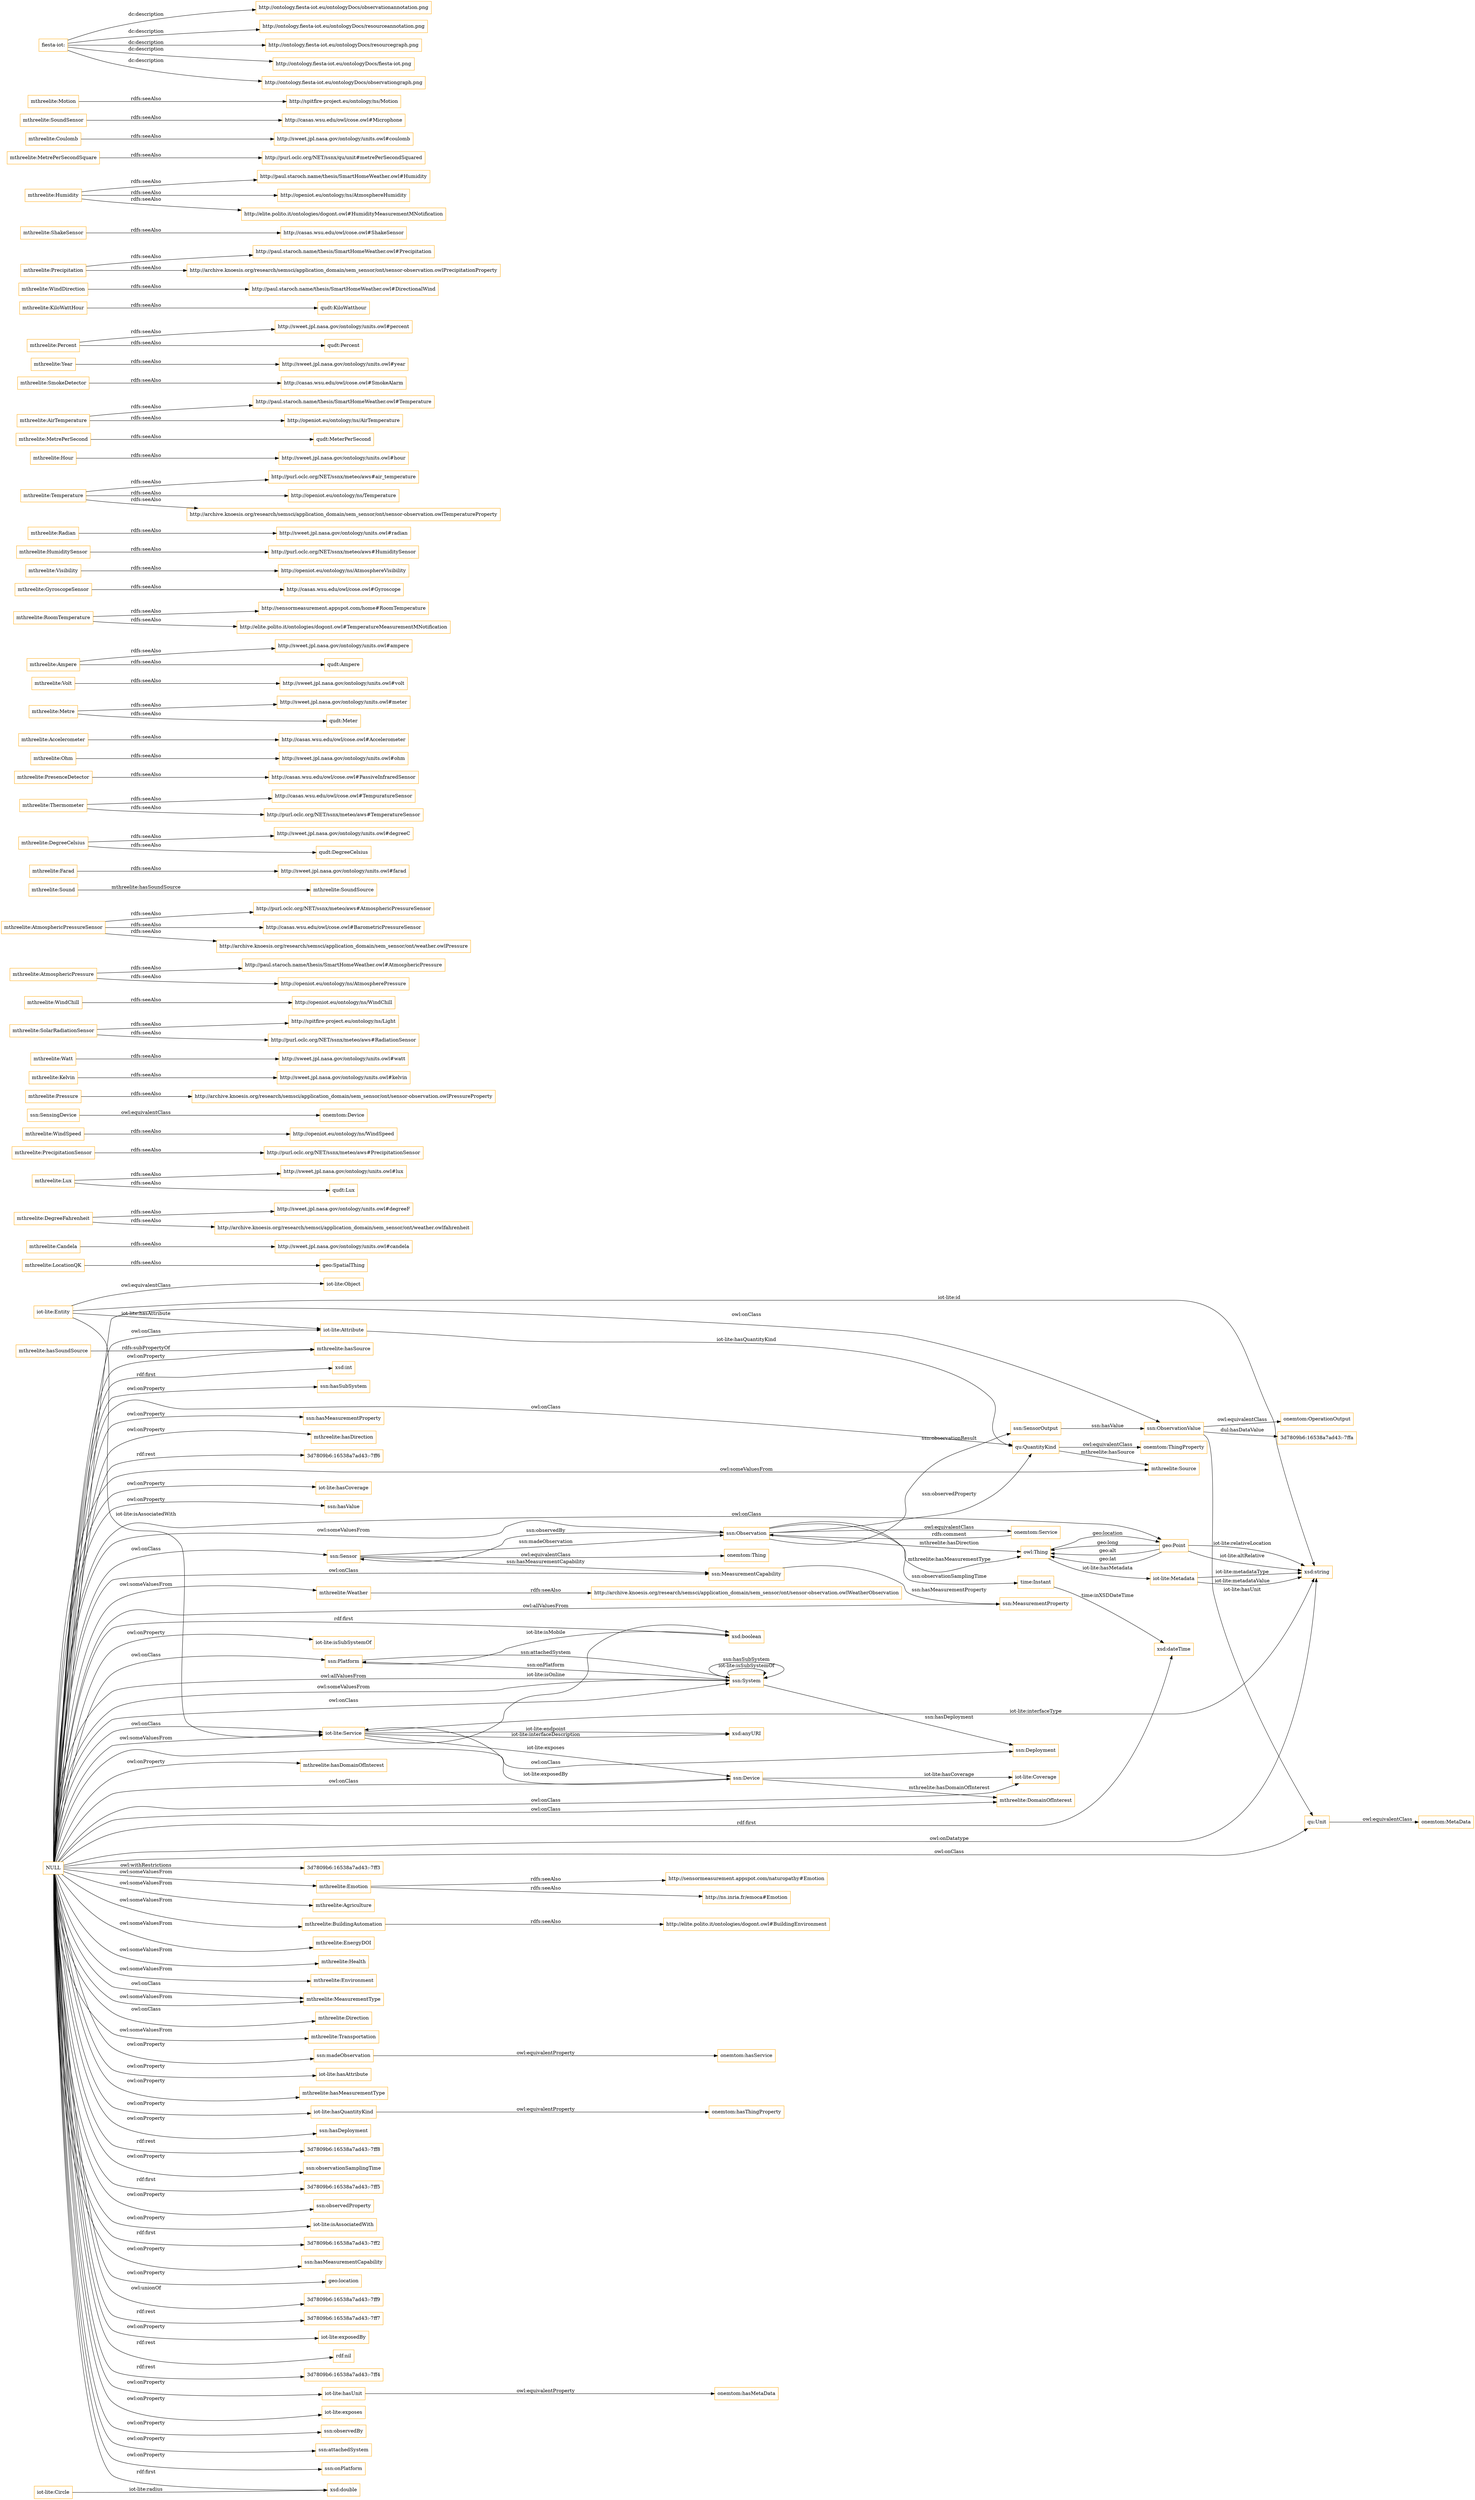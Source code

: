 digraph ar2dtool_diagram { 
rankdir=LR;
size="1501"
node [shape = rectangle, color="orange"]; "iot-lite:Attribute" "mthreelite:LocationQK" "mthreelite:Candela" "mthreelite:DegreeFahrenheit" "mthreelite:Lux" "mthreelite:Weather" "onemtom:MetaData" "mthreelite:PrecipitationSensor" "mthreelite:WindSpeed" "ssn:SensingDevice" "ssn:Platform" "mthreelite:Pressure" "mthreelite:Kelvin" "mthreelite:Watt" "ssn:Deployment" "mthreelite:SolarRadiationSensor" "mthreelite:WindChill" "onemtom:Thing" "ssn:Sensor" "iot-lite:Service" "ssn:SensorOutput" "ssn:Device" "mthreelite:AtmosphericPressure" "geo:Point" "mthreelite:AtmosphericPressureSensor" "qu:QuantityKind" "mthreelite:SoundSource" "mthreelite:Farad" "onemtom:ThingProperty" "mthreelite:DegreeCelsius" "mthreelite:Thermometer" "mthreelite:PresenceDetector" "mthreelite:Ohm" "onemtom:Device" "mthreelite:Accelerometer" "mthreelite:Metre" "mthreelite:Volt" "mthreelite:Ampere" "ssn:ObservationValue" "mthreelite:RoomTemperature" "mthreelite:GyroscopeSensor" "ssn:MeasurementProperty" "onemtom:OperationOutput" "mthreelite:Emotion" "time:Instant" "mthreelite:Visibility" "ssn:Observation" "mthreelite:Agriculture" "mthreelite:HumiditySensor" "mthreelite:Radian" "iot-lite:Metadata" "ssn:System" "mthreelite:Temperature" "mthreelite:Hour" "mthreelite:BuildingAutomation" "mthreelite:MetrePerSecond" "mthreelite:AirTemperature" "mthreelite:SmokeDetector" "mthreelite:Year" "mthreelite:EnergyDOI" "mthreelite:Sound" "mthreelite:Percent" "mthreelite:Health" "mthreelite:KiloWattHour" "mthreelite:WindDirection" "mthreelite:Precipitation" "mthreelite:Environment" "mthreelite:DomainOfInterest" "mthreelite:ShakeSensor" "mthreelite:Humidity" "iot-lite:Object" "mthreelite:MetrePerSecondSquare" "mthreelite:Coulomb" "mthreelite:MeasurementType" "ssn:MeasurementCapability" "mthreelite:Direction" "iot-lite:Coverage" "mthreelite:Transportation" "qu:Unit" "onemtom:Service" "mthreelite:Source" "mthreelite:SoundSensor" "mthreelite:Motion" "iot-lite:Entity" "iot-lite:Circle" ; /*classes style*/
	"mthreelite:WindSpeed" -> "http://openiot.eu/ontology/ns/WindSpeed" [ label = "rdfs:seeAlso" ];
	"mthreelite:DegreeCelsius" -> "http://sweet.jpl.nasa.gov/ontology/units.owl#degreeC" [ label = "rdfs:seeAlso" ];
	"mthreelite:DegreeCelsius" -> "qudt:DegreeCelsius" [ label = "rdfs:seeAlso" ];
	"ssn:SensingDevice" -> "onemtom:Device" [ label = "owl:equivalentClass" ];
	"mthreelite:Accelerometer" -> "http://casas.wsu.edu/owl/cose.owl#Accelerometer" [ label = "rdfs:seeAlso" ];
	"mthreelite:Kelvin" -> "http://sweet.jpl.nasa.gov/ontology/units.owl#kelvin" [ label = "rdfs:seeAlso" ];
	"mthreelite:Visibility" -> "http://openiot.eu/ontology/ns/AtmosphereVisibility" [ label = "rdfs:seeAlso" ];
	"mthreelite:Farad" -> "http://sweet.jpl.nasa.gov/ontology/units.owl#farad" [ label = "rdfs:seeAlso" ];
	"mthreelite:Ohm" -> "http://sweet.jpl.nasa.gov/ontology/units.owl#ohm" [ label = "rdfs:seeAlso" ];
	"mthreelite:Motion" -> "http://spitfire-project.eu/ontology/ns/Motion" [ label = "rdfs:seeAlso" ];
	"mthreelite:Hour" -> "http://sweet.jpl.nasa.gov/ontology/units.owl#hour" [ label = "rdfs:seeAlso" ];
	"mthreelite:LocationQK" -> "geo:SpatialThing" [ label = "rdfs:seeAlso" ];
	"mthreelite:HumiditySensor" -> "http://purl.oclc.org/NET/ssnx/meteo/aws#HumiditySensor" [ label = "rdfs:seeAlso" ];
	"ssn:madeObservation" -> "onemtom:hasService" [ label = "owl:equivalentProperty" ];
	"mthreelite:Percent" -> "http://sweet.jpl.nasa.gov/ontology/units.owl#percent" [ label = "rdfs:seeAlso" ];
	"mthreelite:Percent" -> "qudt:Percent" [ label = "rdfs:seeAlso" ];
	"mthreelite:Candela" -> "http://sweet.jpl.nasa.gov/ontology/units.owl#candela" [ label = "rdfs:seeAlso" ];
	"mthreelite:Weather" -> "http://archive.knoesis.org/research/semsci/application_domain/sem_sensor/ont/sensor-observation.owlWeatherObservation" [ label = "rdfs:seeAlso" ];
	"mthreelite:WindDirection" -> "http://paul.staroch.name/thesis/SmartHomeWeather.owl#DirectionalWind" [ label = "rdfs:seeAlso" ];
	"mthreelite:Pressure" -> "http://archive.knoesis.org/research/semsci/application_domain/sem_sensor/ont/sensor-observation.owlPressureProperty" [ label = "rdfs:seeAlso" ];
	"mthreelite:PresenceDetector" -> "http://casas.wsu.edu/owl/cose.owl#PassiveInfraredSensor" [ label = "rdfs:seeAlso" ];
	"mthreelite:Humidity" -> "http://paul.staroch.name/thesis/SmartHomeWeather.owl#Humidity" [ label = "rdfs:seeAlso" ];
	"mthreelite:Humidity" -> "http://openiot.eu/ontology/ns/AtmosphereHumidity" [ label = "rdfs:seeAlso" ];
	"mthreelite:Humidity" -> "http://elite.polito.it/ontologies/dogont.owl#HumidityMeasurementMNotification" [ label = "rdfs:seeAlso" ];
	"mthreelite:Watt" -> "http://sweet.jpl.nasa.gov/ontology/units.owl#watt" [ label = "rdfs:seeAlso" ];
	"mthreelite:SmokeDetector" -> "http://casas.wsu.edu/owl/cose.owl#SmokeAlarm" [ label = "rdfs:seeAlso" ];
	"mthreelite:Temperature" -> "http://purl.oclc.org/NET/ssnx/meteo/aws#air_temperature" [ label = "rdfs:seeAlso" ];
	"mthreelite:Temperature" -> "http://openiot.eu/ontology/ns/Temperature" [ label = "rdfs:seeAlso" ];
	"mthreelite:Temperature" -> "http://archive.knoesis.org/research/semsci/application_domain/sem_sensor/ont/sensor-observation.owlTemperatureProperty" [ label = "rdfs:seeAlso" ];
	"mthreelite:Radian" -> "http://sweet.jpl.nasa.gov/ontology/units.owl#radian" [ label = "rdfs:seeAlso" ];
	"mthreelite:Lux" -> "http://sweet.jpl.nasa.gov/ontology/units.owl#lux" [ label = "rdfs:seeAlso" ];
	"mthreelite:Lux" -> "qudt:Lux" [ label = "rdfs:seeAlso" ];
	"mthreelite:Precipitation" -> "http://paul.staroch.name/thesis/SmartHomeWeather.owl#Precipitation" [ label = "rdfs:seeAlso" ];
	"mthreelite:Precipitation" -> "http://archive.knoesis.org/research/semsci/application_domain/sem_sensor/ont/sensor-observation.owlPrecipitationProperty" [ label = "rdfs:seeAlso" ];
	"qu:QuantityKind" -> "onemtom:ThingProperty" [ label = "owl:equivalentClass" ];
	"mthreelite:Coulomb" -> "http://sweet.jpl.nasa.gov/ontology/units.owl#coulomb" [ label = "rdfs:seeAlso" ];
	"NULL" -> "iot-lite:hasAttribute" [ label = "owl:onProperty" ];
	"NULL" -> "ssn:Platform" [ label = "owl:onClass" ];
	"NULL" -> "mthreelite:hasMeasurementType" [ label = "owl:onProperty" ];
	"NULL" -> "mthreelite:Direction" [ label = "owl:onClass" ];
	"NULL" -> "ssn:System" [ label = "owl:allValuesFrom" ];
	"NULL" -> "mthreelite:Health" [ label = "owl:someValuesFrom" ];
	"NULL" -> "iot-lite:Service" [ label = "owl:onClass" ];
	"NULL" -> "mthreelite:Source" [ label = "owl:someValuesFrom" ];
	"NULL" -> "iot-lite:hasQuantityKind" [ label = "owl:onProperty" ];
	"NULL" -> "ssn:hasDeployment" [ label = "owl:onProperty" ];
	"NULL" -> "qu:QuantityKind" [ label = "owl:onClass" ];
	"NULL" -> "3d7809b6:16538a7ad43:-7ff8" [ label = "rdf:rest" ];
	"NULL" -> "mthreelite:MeasurementType" [ label = "owl:onClass" ];
	"NULL" -> "ssn:observationSamplingTime" [ label = "owl:onProperty" ];
	"NULL" -> "3d7809b6:16538a7ad43:-7ff5" [ label = "rdf:first" ];
	"NULL" -> "ssn:System" [ label = "owl:someValuesFrom" ];
	"NULL" -> "ssn:observedProperty" [ label = "owl:onProperty" ];
	"NULL" -> "ssn:ObservationValue" [ label = "owl:onClass" ];
	"NULL" -> "mthreelite:Emotion" [ label = "owl:someValuesFrom" ];
	"NULL" -> "ssn:System" [ label = "owl:onClass" ];
	"NULL" -> "iot-lite:isAssociatedWith" [ label = "owl:onProperty" ];
	"NULL" -> "mthreelite:DomainOfInterest" [ label = "owl:onClass" ];
	"NULL" -> "xsd:boolean" [ label = "rdf:first" ];
	"NULL" -> "3d7809b6:16538a7ad43:-7ff2" [ label = "rdf:first" ];
	"NULL" -> "ssn:hasMeasurementCapability" [ label = "owl:onProperty" ];
	"NULL" -> "geo:location" [ label = "owl:onProperty" ];
	"NULL" -> "mthreelite:EnergyDOI" [ label = "owl:someValuesFrom" ];
	"NULL" -> "mthreelite:Agriculture" [ label = "owl:someValuesFrom" ];
	"NULL" -> "iot-lite:Coverage" [ label = "owl:onClass" ];
	"NULL" -> "ssn:MeasurementCapability" [ label = "owl:onClass" ];
	"NULL" -> "geo:Point" [ label = "owl:onClass" ];
	"NULL" -> "3d7809b6:16538a7ad43:-7ff9" [ label = "owl:unionOf" ];
	"NULL" -> "mthreelite:hasSource" [ label = "owl:onProperty" ];
	"NULL" -> "qu:Unit" [ label = "owl:onClass" ];
	"NULL" -> "3d7809b6:16538a7ad43:-7ff7" [ label = "rdf:rest" ];
	"NULL" -> "iot-lite:exposedBy" [ label = "owl:onProperty" ];
	"NULL" -> "rdf:nil" [ label = "rdf:rest" ];
	"NULL" -> "mthreelite:Weather" [ label = "owl:someValuesFrom" ];
	"NULL" -> "ssn:Sensor" [ label = "owl:onClass" ];
	"NULL" -> "3d7809b6:16538a7ad43:-7ff4" [ label = "rdf:rest" ];
	"NULL" -> "iot-lite:hasUnit" [ label = "owl:onProperty" ];
	"NULL" -> "iot-lite:exposes" [ label = "owl:onProperty" ];
	"NULL" -> "xsd:dateTime" [ label = "rdf:first" ];
	"NULL" -> "xsd:string" [ label = "owl:onDatatype" ];
	"NULL" -> "ssn:observedBy" [ label = "owl:onProperty" ];
	"NULL" -> "ssn:attachedSystem" [ label = "owl:onProperty" ];
	"NULL" -> "ssn:Deployment" [ label = "owl:onClass" ];
	"NULL" -> "ssn:onPlatform" [ label = "owl:onProperty" ];
	"NULL" -> "mthreelite:Transportation" [ label = "owl:someValuesFrom" ];
	"NULL" -> "xsd:int" [ label = "rdf:first" ];
	"NULL" -> "xsd:double" [ label = "rdf:first" ];
	"NULL" -> "ssn:hasSubSystem" [ label = "owl:onProperty" ];
	"NULL" -> "ssn:hasMeasurementProperty" [ label = "owl:onProperty" ];
	"NULL" -> "mthreelite:MeasurementType" [ label = "owl:someValuesFrom" ];
	"NULL" -> "mthreelite:hasDirection" [ label = "owl:onProperty" ];
	"NULL" -> "mthreelite:Environment" [ label = "owl:someValuesFrom" ];
	"NULL" -> "iot-lite:Service" [ label = "owl:someValuesFrom" ];
	"NULL" -> "iot-lite:Attribute" [ label = "owl:onClass" ];
	"NULL" -> "3d7809b6:16538a7ad43:-7ff6" [ label = "rdf:rest" ];
	"NULL" -> "mthreelite:BuildingAutomation" [ label = "owl:someValuesFrom" ];
	"NULL" -> "iot-lite:hasCoverage" [ label = "owl:onProperty" ];
	"NULL" -> "ssn:MeasurementProperty" [ label = "owl:allValuesFrom" ];
	"NULL" -> "ssn:Device" [ label = "owl:onClass" ];
	"NULL" -> "ssn:hasValue" [ label = "owl:onProperty" ];
	"NULL" -> "ssn:madeObservation" [ label = "owl:onProperty" ];
	"NULL" -> "iot-lite:isSubSystemOf" [ label = "owl:onProperty" ];
	"NULL" -> "ssn:Observation" [ label = "owl:someValuesFrom" ];
	"NULL" -> "mthreelite:hasDomainOfInterest" [ label = "owl:onProperty" ];
	"NULL" -> "3d7809b6:16538a7ad43:-7ff3" [ label = "owl:withRestrictions" ];
	"mthreelite:Volt" -> "http://sweet.jpl.nasa.gov/ontology/units.owl#volt" [ label = "rdfs:seeAlso" ];
	"mthreelite:AirTemperature" -> "http://paul.staroch.name/thesis/SmartHomeWeather.owl#Temperature" [ label = "rdfs:seeAlso" ];
	"mthreelite:AirTemperature" -> "http://openiot.eu/ontology/ns/AirTemperature" [ label = "rdfs:seeAlso" ];
	"iot-lite:hasUnit" -> "onemtom:hasMetaData" [ label = "owl:equivalentProperty" ];
	"mthreelite:Emotion" -> "http://sensormeasurement.appspot.com/naturopathy#Emotion" [ label = "rdfs:seeAlso" ];
	"mthreelite:Emotion" -> "http://ns.inria.fr/emoca#Emotion" [ label = "rdfs:seeAlso" ];
	"qu:Unit" -> "onemtom:MetaData" [ label = "owl:equivalentClass" ];
	"mthreelite:Thermometer" -> "http://casas.wsu.edu/owl/cose.owl#TempuratureSensor" [ label = "rdfs:seeAlso" ];
	"mthreelite:Thermometer" -> "http://purl.oclc.org/NET/ssnx/meteo/aws#TemperatureSensor" [ label = "rdfs:seeAlso" ];
	"mthreelite:KiloWattHour" -> "qudt:KiloWatthour" [ label = "rdfs:seeAlso" ];
	"mthreelite:DegreeFahrenheit" -> "http://sweet.jpl.nasa.gov/ontology/units.owl#degreeF" [ label = "rdfs:seeAlso" ];
	"mthreelite:DegreeFahrenheit" -> "http://archive.knoesis.org/research/semsci/application_domain/sem_sensor/ont/weather.owlfahrenheit" [ label = "rdfs:seeAlso" ];
	"mthreelite:MetrePerSecondSquare" -> "http://purl.oclc.org/NET/ssnx/qu/unit#metrePerSecondSquared" [ label = "rdfs:seeAlso" ];
	"ssn:Sensor" -> "onemtom:Thing" [ label = "owl:equivalentClass" ];
	"iot-lite:Entity" -> "iot-lite:Object" [ label = "owl:equivalentClass" ];
	"fiesta-iot:" -> "http://ontology.fiesta-iot.eu/ontologyDocs/observationannotation.png" [ label = "dc:description" ];
	"fiesta-iot:" -> "http://ontology.fiesta-iot.eu/ontologyDocs/resourceannotation.png" [ label = "dc:description" ];
	"fiesta-iot:" -> "http://ontology.fiesta-iot.eu/ontologyDocs/resourcegraph.png" [ label = "dc:description" ];
	"fiesta-iot:" -> "http://ontology.fiesta-iot.eu/ontologyDocs/fiesta-iot.png" [ label = "dc:description" ];
	"fiesta-iot:" -> "http://ontology.fiesta-iot.eu/ontologyDocs/observationgraph.png" [ label = "dc:description" ];
	"mthreelite:SolarRadiationSensor" -> "http://spitfire-project.eu/ontology/ns/Light" [ label = "rdfs:seeAlso" ];
	"mthreelite:SolarRadiationSensor" -> "http://purl.oclc.org/NET/ssnx/meteo/aws#RadiationSensor" [ label = "rdfs:seeAlso" ];
	"mthreelite:Metre" -> "http://sweet.jpl.nasa.gov/ontology/units.owl#meter" [ label = "rdfs:seeAlso" ];
	"mthreelite:Metre" -> "qudt:Meter" [ label = "rdfs:seeAlso" ];
	"mthreelite:GyroscopeSensor" -> "http://casas.wsu.edu/owl/cose.owl#Gyroscope" [ label = "rdfs:seeAlso" ];
	"mthreelite:SoundSensor" -> "http://casas.wsu.edu/owl/cose.owl#Microphone" [ label = "rdfs:seeAlso" ];
	"ssn:ObservationValue" -> "onemtom:OperationOutput" [ label = "owl:equivalentClass" ];
	"mthreelite:AtmosphericPressureSensor" -> "http://purl.oclc.org/NET/ssnx/meteo/aws#AtmosphericPressureSensor" [ label = "rdfs:seeAlso" ];
	"mthreelite:AtmosphericPressureSensor" -> "http://casas.wsu.edu/owl/cose.owl#BarometricPressureSensor" [ label = "rdfs:seeAlso" ];
	"mthreelite:AtmosphericPressureSensor" -> "http://archive.knoesis.org/research/semsci/application_domain/sem_sensor/ont/weather.owlPressure" [ label = "rdfs:seeAlso" ];
	"iot-lite:hasQuantityKind" -> "onemtom:hasThingProperty" [ label = "owl:equivalentProperty" ];
	"mthreelite:AtmosphericPressure" -> "http://paul.staroch.name/thesis/SmartHomeWeather.owl#AtmosphericPressure" [ label = "rdfs:seeAlso" ];
	"mthreelite:AtmosphericPressure" -> "http://openiot.eu/ontology/ns/AtmospherePressure" [ label = "rdfs:seeAlso" ];
	"mthreelite:Ampere" -> "http://sweet.jpl.nasa.gov/ontology/units.owl#ampere" [ label = "rdfs:seeAlso" ];
	"mthreelite:Ampere" -> "qudt:Ampere" [ label = "rdfs:seeAlso" ];
	"mthreelite:MetrePerSecond" -> "qudt:MeterPerSecond" [ label = "rdfs:seeAlso" ];
	"mthreelite:PrecipitationSensor" -> "http://purl.oclc.org/NET/ssnx/meteo/aws#PrecipitationSensor" [ label = "rdfs:seeAlso" ];
	"mthreelite:WindChill" -> "http://openiot.eu/ontology/ns/WindChill" [ label = "rdfs:seeAlso" ];
	"mthreelite:BuildingAutomation" -> "http://elite.polito.it/ontologies/dogont.owl#BuildingEnvironment" [ label = "rdfs:seeAlso" ];
	"ssn:Observation" -> "onemtom:Service" [ label = "owl:equivalentClass" ];
	"mthreelite:RoomTemperature" -> "http://sensormeasurement.appspot.com/home#RoomTemperature" [ label = "rdfs:seeAlso" ];
	"mthreelite:RoomTemperature" -> "http://elite.polito.it/ontologies/dogont.owl#TemperatureMeasurementMNotification" [ label = "rdfs:seeAlso" ];
	"mthreelite:ShakeSensor" -> "http://casas.wsu.edu/owl/cose.owl#ShakeSensor" [ label = "rdfs:seeAlso" ];
	"onemtom:Service" -> "ssn:Observation" [ label = "rdfs:comment" ];
	"mthreelite:Year" -> "http://sweet.jpl.nasa.gov/ontology/units.owl#year" [ label = "rdfs:seeAlso" ];
	"mthreelite:hasSoundSource" -> "mthreelite:hasSource" [ label = "rdfs:subPropertyOf" ];
	"ssn:Observation" -> "time:Instant" [ label = "ssn:observationSamplingTime" ];
	"iot-lite:Attribute" -> "qu:QuantityKind" [ label = "iot-lite:hasQuantityKind" ];
	"iot-lite:Metadata" -> "xsd:string" [ label = "iot-lite:metadataType" ];
	"geo:Point" -> "owl:Thing" [ label = "geo:long" ];
	"iot-lite:Service" -> "xsd:boolean" [ label = "iot-lite:isOnline" ];
	"ssn:Device" -> "iot-lite:Service" [ label = "iot-lite:exposedBy" ];
	"geo:Point" -> "owl:Thing" [ label = "geo:alt" ];
	"ssn:Device" -> "iot-lite:Coverage" [ label = "iot-lite:hasCoverage" ];
	"ssn:MeasurementCapability" -> "ssn:MeasurementProperty" [ label = "ssn:hasMeasurementProperty" ];
	"iot-lite:Entity" -> "iot-lite:Attribute" [ label = "iot-lite:hasAttribute" ];
	"ssn:Device" -> "mthreelite:DomainOfInterest" [ label = "mthreelite:hasDomainOfInterest" ];
	"geo:Point" -> "xsd:string" [ label = "iot-lite:altRelative" ];
	"ssn:Platform" -> "ssn:System" [ label = "ssn:attachedSystem" ];
	"iot-lite:Metadata" -> "xsd:string" [ label = "iot-lite:metadataValue" ];
	"qu:QuantityKind" -> "mthreelite:Source" [ label = "mthreelite:hasSource" ];
	"geo:Point" -> "owl:Thing" [ label = "geo:lat" ];
	"iot-lite:Circle" -> "xsd:double" [ label = "iot-lite:radius" ];
	"owl:Thing" -> "geo:Point" [ label = "geo:location" ];
	"ssn:ObservationValue" -> "qu:Unit" [ label = "iot-lite:hasUnit" ];
	"ssn:Observation" -> "owl:Thing" [ label = "mthreelite:hasMeasurementType" ];
	"ssn:ObservationValue" -> "3d7809b6:16538a7ad43:-7ffa" [ label = "dul:hasDataValue" ];
	"iot-lite:Service" -> "ssn:Device" [ label = "iot-lite:exposes" ];
	"ssn:Observation" -> "qu:QuantityKind" [ label = "ssn:observedProperty" ];
	"ssn:System" -> "ssn:System" [ label = "iot-lite:isSubSystemOf" ];
	"iot-lite:Service" -> "xsd:anyURI" [ label = "iot-lite:interfaceDescription" ];
	"ssn:Observation" -> "ssn:SensorOutput" [ label = "ssn:observationResult" ];
	"ssn:SensorOutput" -> "ssn:ObservationValue" [ label = "ssn:hasValue" ];
	"iot-lite:Entity" -> "iot-lite:Service" [ label = "iot-lite:isAssociatedWith" ];
	"ssn:System" -> "ssn:Deployment" [ label = "ssn:hasDeployment" ];
	"ssn:System" -> "ssn:System" [ label = "ssn:hasSubSystem" ];
	"iot-lite:Entity" -> "xsd:string" [ label = "iot-lite:id" ];
	"ssn:System" -> "ssn:Platform" [ label = "ssn:onPlatform" ];
	"iot-lite:Service" -> "xsd:string" [ label = "iot-lite:interfaceType" ];
	"ssn:Observation" -> "owl:Thing" [ label = "mthreelite:hasDirection" ];
	"iot-lite:Service" -> "xsd:anyURI" [ label = "iot-lite:endpoint" ];
	"ssn:Sensor" -> "ssn:Observation" [ label = "ssn:madeObservation" ];
	"ssn:Observation" -> "ssn:Sensor" [ label = "ssn:observedBy" ];
	"time:Instant" -> "xsd:dateTime" [ label = "time:inXSDDateTime" ];
	"ssn:Platform" -> "xsd:boolean" [ label = "iot-lite:isMobile" ];
	"geo:Point" -> "xsd:string" [ label = "iot-lite:relativeLocation" ];
	"mthreelite:Sound" -> "mthreelite:SoundSource" [ label = "mthreelite:hasSoundSource" ];
	"ssn:Sensor" -> "ssn:MeasurementCapability" [ label = "ssn:hasMeasurementCapability" ];
	"owl:Thing" -> "iot-lite:Metadata" [ label = "iot-lite:hasMetadata" ];

}
